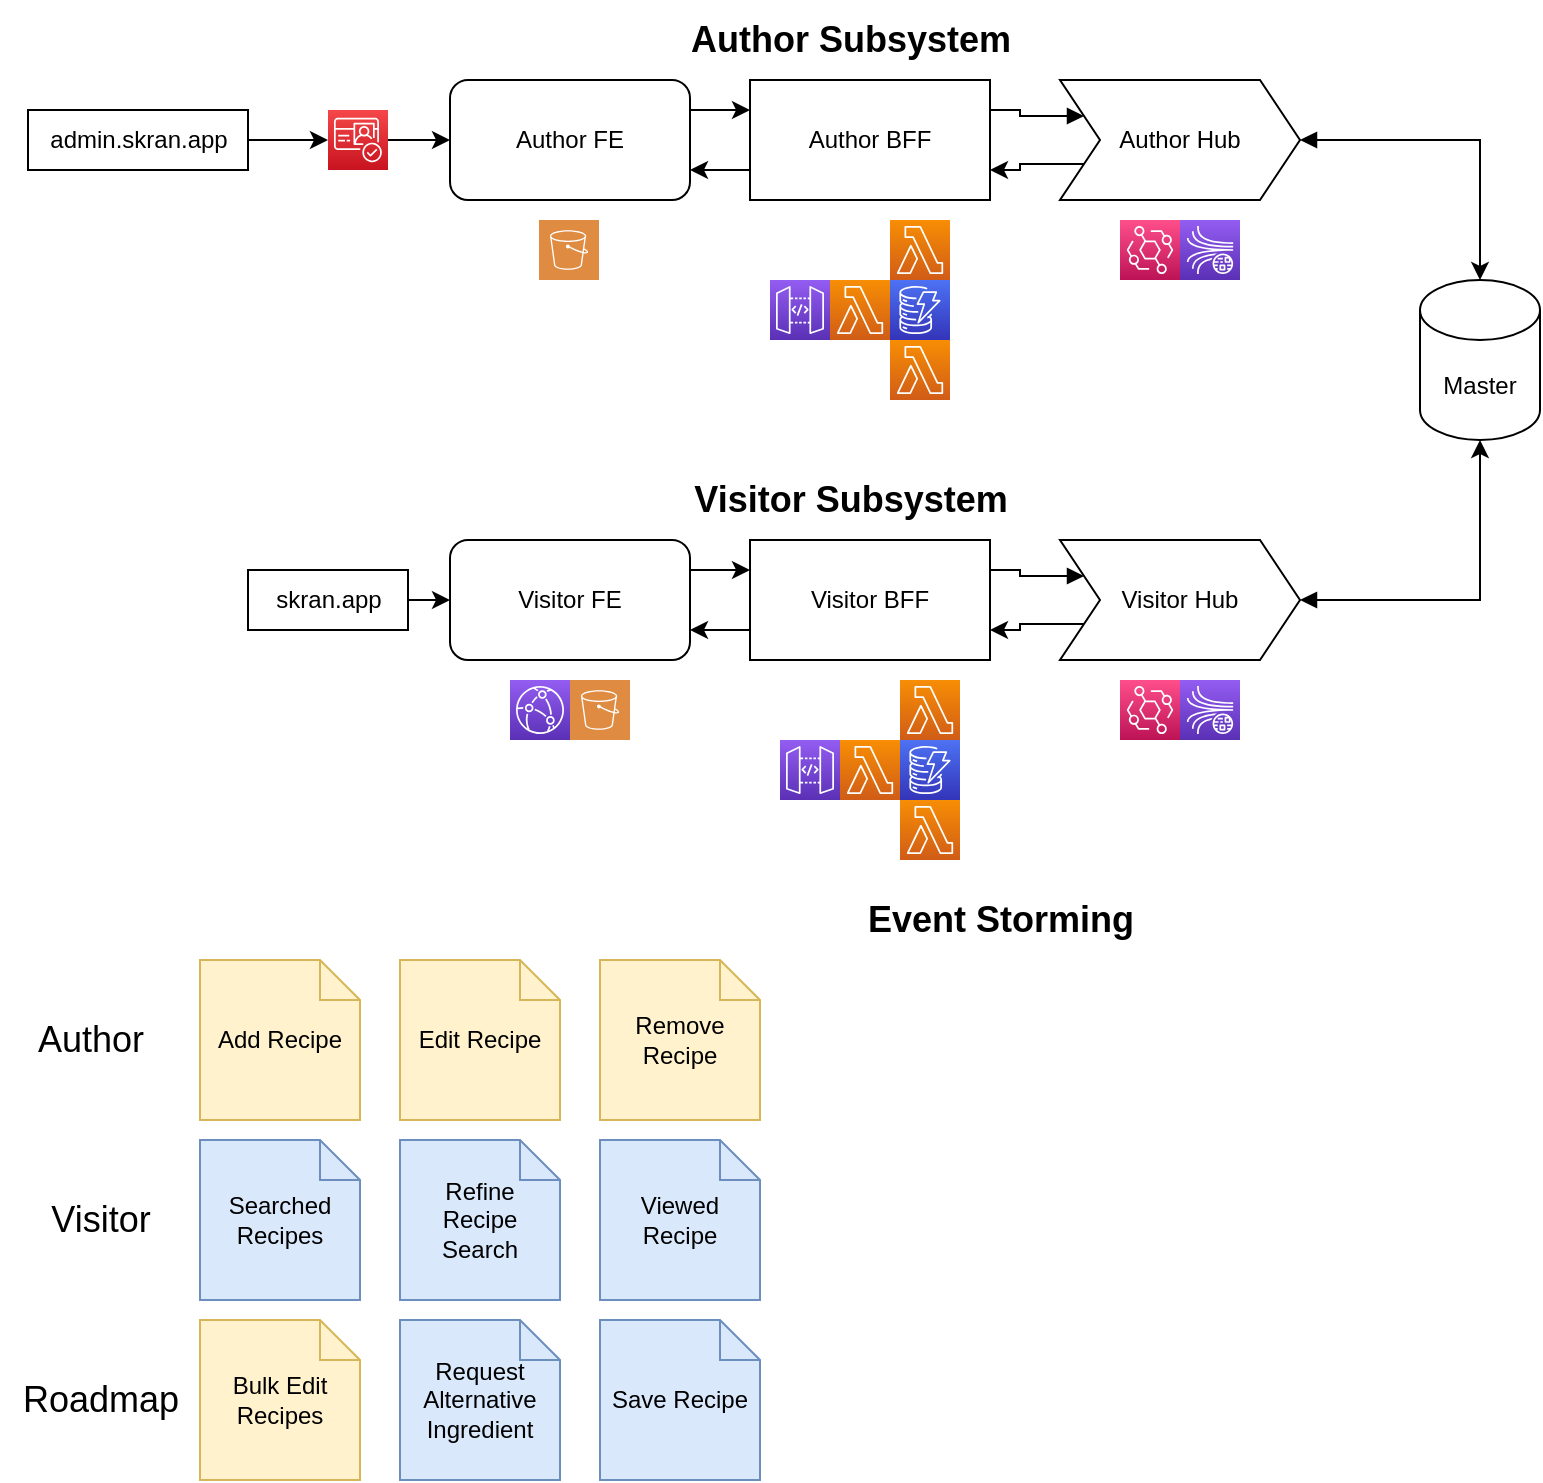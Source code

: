 <mxfile version="20.2.3" type="device"><diagram id="WI9T0HZ2pTsCkuznbFz-" name="Page-1"><mxGraphModel dx="1138" dy="686" grid="1" gridSize="10" guides="1" tooltips="1" connect="1" arrows="1" fold="1" page="1" pageScale="1" pageWidth="1169" pageHeight="827" math="0" shadow="0"><root><mxCell id="0"/><mxCell id="1" parent="0"/><mxCell id="ajqA9fpFXuILOyIYA28k-24" style="edgeStyle=orthogonalEdgeStyle;rounded=0;orthogonalLoop=1;jettySize=auto;html=1;exitX=1;exitY=0.25;exitDx=0;exitDy=0;entryX=0;entryY=0.25;entryDx=0;entryDy=0;" parent="1" source="ajqA9fpFXuILOyIYA28k-9" target="ajqA9fpFXuILOyIYA28k-11" edge="1"><mxGeometry relative="1" as="geometry"/></mxCell><mxCell id="ajqA9fpFXuILOyIYA28k-9" value="Author FE" style="rounded=1;whiteSpace=wrap;html=1;" parent="1" vertex="1"><mxGeometry x="260" y="50" width="120" height="60" as="geometry"/></mxCell><mxCell id="ajqA9fpFXuILOyIYA28k-25" style="edgeStyle=orthogonalEdgeStyle;rounded=0;orthogonalLoop=1;jettySize=auto;html=1;exitX=0;exitY=0.75;exitDx=0;exitDy=0;entryX=1;entryY=0.75;entryDx=0;entryDy=0;" parent="1" source="ajqA9fpFXuILOyIYA28k-11" target="ajqA9fpFXuILOyIYA28k-9" edge="1"><mxGeometry relative="1" as="geometry"/></mxCell><mxCell id="ajqA9fpFXuILOyIYA28k-11" value="Author BFF" style="rounded=0;whiteSpace=wrap;html=1;" parent="1" vertex="1"><mxGeometry x="410" y="50" width="120" height="60" as="geometry"/></mxCell><mxCell id="ajqA9fpFXuILOyIYA28k-26" style="edgeStyle=orthogonalEdgeStyle;rounded=0;orthogonalLoop=1;jettySize=auto;html=1;exitX=1;exitY=0.25;exitDx=0;exitDy=0;entryX=0;entryY=0.25;entryDx=0;entryDy=0;" parent="1" source="ajqA9fpFXuILOyIYA28k-14" target="ajqA9fpFXuILOyIYA28k-16" edge="1"><mxGeometry relative="1" as="geometry"/></mxCell><mxCell id="ajqA9fpFXuILOyIYA28k-14" value="Visitor FE" style="rounded=1;whiteSpace=wrap;html=1;" parent="1" vertex="1"><mxGeometry x="260" y="280" width="120" height="60" as="geometry"/></mxCell><mxCell id="ajqA9fpFXuILOyIYA28k-27" style="edgeStyle=orthogonalEdgeStyle;rounded=0;orthogonalLoop=1;jettySize=auto;html=1;exitX=0;exitY=0.75;exitDx=0;exitDy=0;entryX=1;entryY=0.75;entryDx=0;entryDy=0;" parent="1" source="ajqA9fpFXuILOyIYA28k-16" target="ajqA9fpFXuILOyIYA28k-14" edge="1"><mxGeometry relative="1" as="geometry"/></mxCell><mxCell id="ajqA9fpFXuILOyIYA28k-16" value="Visitor&amp;nbsp;BFF" style="rounded=0;whiteSpace=wrap;html=1;" parent="1" vertex="1"><mxGeometry x="410" y="280" width="120" height="60" as="geometry"/></mxCell><mxCell id="ajqA9fpFXuILOyIYA28k-32" style="edgeStyle=orthogonalEdgeStyle;rounded=0;orthogonalLoop=1;jettySize=auto;html=1;entryX=0.5;entryY=0;entryDx=0;entryDy=0;entryPerimeter=0;startArrow=block;startFill=1;" parent="1" source="ajqA9fpFXuILOyIYA28k-18" target="ajqA9fpFXuILOyIYA28k-30" edge="1"><mxGeometry relative="1" as="geometry"/></mxCell><mxCell id="ajqA9fpFXuILOyIYA28k-35" style="edgeStyle=orthogonalEdgeStyle;rounded=0;orthogonalLoop=1;jettySize=auto;html=1;exitX=0;exitY=0.25;exitDx=0;exitDy=0;entryX=1;entryY=0.25;entryDx=0;entryDy=0;startArrow=block;startFill=1;endArrow=none;endFill=0;" parent="1" source="ajqA9fpFXuILOyIYA28k-18" target="ajqA9fpFXuILOyIYA28k-11" edge="1"><mxGeometry relative="1" as="geometry"/></mxCell><mxCell id="ajqA9fpFXuILOyIYA28k-36" style="edgeStyle=orthogonalEdgeStyle;rounded=0;orthogonalLoop=1;jettySize=auto;html=1;exitX=0;exitY=0.75;exitDx=0;exitDy=0;entryX=1;entryY=0.75;entryDx=0;entryDy=0;startArrow=none;startFill=0;endArrow=classic;endFill=1;" parent="1" source="ajqA9fpFXuILOyIYA28k-18" target="ajqA9fpFXuILOyIYA28k-11" edge="1"><mxGeometry relative="1" as="geometry"/></mxCell><mxCell id="ajqA9fpFXuILOyIYA28k-18" value="Author Hub" style="shape=step;perimeter=stepPerimeter;whiteSpace=wrap;html=1;fixedSize=1;rounded=0;shadow=0;glass=0;sketch=0;" parent="1" vertex="1"><mxGeometry x="565" y="50" width="120" height="60" as="geometry"/></mxCell><mxCell id="ajqA9fpFXuILOyIYA28k-31" style="edgeStyle=orthogonalEdgeStyle;rounded=0;orthogonalLoop=1;jettySize=auto;html=1;exitX=1;exitY=0.5;exitDx=0;exitDy=0;entryX=0.5;entryY=1;entryDx=0;entryDy=0;entryPerimeter=0;startArrow=block;startFill=1;" parent="1" source="ajqA9fpFXuILOyIYA28k-20" target="ajqA9fpFXuILOyIYA28k-30" edge="1"><mxGeometry relative="1" as="geometry"/></mxCell><mxCell id="ajqA9fpFXuILOyIYA28k-33" style="edgeStyle=orthogonalEdgeStyle;rounded=0;orthogonalLoop=1;jettySize=auto;html=1;exitX=0;exitY=0.25;exitDx=0;exitDy=0;entryX=1;entryY=0.25;entryDx=0;entryDy=0;startArrow=block;startFill=1;endArrow=none;endFill=0;" parent="1" source="ajqA9fpFXuILOyIYA28k-20" target="ajqA9fpFXuILOyIYA28k-16" edge="1"><mxGeometry relative="1" as="geometry"/></mxCell><mxCell id="ajqA9fpFXuILOyIYA28k-34" style="edgeStyle=orthogonalEdgeStyle;rounded=0;orthogonalLoop=1;jettySize=auto;html=1;exitX=0;exitY=0.75;exitDx=0;exitDy=0;entryX=1;entryY=0.75;entryDx=0;entryDy=0;startArrow=none;startFill=0;" parent="1" source="ajqA9fpFXuILOyIYA28k-20" target="ajqA9fpFXuILOyIYA28k-16" edge="1"><mxGeometry relative="1" as="geometry"/></mxCell><mxCell id="ajqA9fpFXuILOyIYA28k-20" value="Visitor Hub" style="shape=step;perimeter=stepPerimeter;whiteSpace=wrap;html=1;fixedSize=1;rounded=0;shadow=0;glass=0;sketch=0;" parent="1" vertex="1"><mxGeometry x="565" y="280" width="120" height="60" as="geometry"/></mxCell><mxCell id="ajqA9fpFXuILOyIYA28k-30" value="Master" style="shape=cylinder3;whiteSpace=wrap;html=1;boundedLbl=1;backgroundOutline=1;size=15;rounded=0;shadow=0;glass=0;sketch=0;" parent="1" vertex="1"><mxGeometry x="745" y="150" width="60" height="80" as="geometry"/></mxCell><mxCell id="ajqA9fpFXuILOyIYA28k-38" style="edgeStyle=orthogonalEdgeStyle;rounded=0;orthogonalLoop=1;jettySize=auto;html=1;startArrow=none;startFill=0;endArrow=classic;endFill=1;" parent="1" source="ajqA9fpFXuILOyIYA28k-37" target="ajqA9fpFXuILOyIYA28k-9" edge="1"><mxGeometry relative="1" as="geometry"/></mxCell><mxCell id="ajqA9fpFXuILOyIYA28k-37" value="" style="sketch=0;points=[[0,0,0],[0.25,0,0],[0.5,0,0],[0.75,0,0],[1,0,0],[0,1,0],[0.25,1,0],[0.5,1,0],[0.75,1,0],[1,1,0],[0,0.25,0],[0,0.5,0],[0,0.75,0],[1,0.25,0],[1,0.5,0],[1,0.75,0]];outlineConnect=0;fontColor=#232F3E;gradientColor=#F54749;gradientDirection=north;fillColor=#C7131F;strokeColor=#ffffff;dashed=0;verticalLabelPosition=bottom;verticalAlign=top;align=center;html=1;fontSize=12;fontStyle=0;aspect=fixed;shape=mxgraph.aws4.resourceIcon;resIcon=mxgraph.aws4.cognito;rounded=0;shadow=0;glass=0;" parent="1" vertex="1"><mxGeometry x="199" y="65" width="30" height="30" as="geometry"/></mxCell><mxCell id="ajqA9fpFXuILOyIYA28k-39" value="&lt;b style=&quot;font-size: 18px;&quot;&gt;Author Subsystem&lt;/b&gt;" style="text;html=1;align=center;verticalAlign=middle;resizable=0;points=[];autosize=1;strokeColor=none;fillColor=none;fontSize=18;" parent="1" vertex="1"><mxGeometry x="370" y="10" width="180" height="40" as="geometry"/></mxCell><mxCell id="ajqA9fpFXuILOyIYA28k-40" value="&lt;b style=&quot;font-size: 18px;&quot;&gt;Visitor Subsystem&lt;/b&gt;" style="text;html=1;align=center;verticalAlign=middle;resizable=0;points=[];autosize=1;strokeColor=none;fillColor=none;fontSize=18;" parent="1" vertex="1"><mxGeometry x="370" y="240" width="180" height="40" as="geometry"/></mxCell><mxCell id="ajqA9fpFXuILOyIYA28k-41" value="" style="sketch=0;pointerEvents=1;shadow=0;dashed=0;html=1;strokeColor=none;fillColor=#DF8C42;labelPosition=center;verticalLabelPosition=bottom;verticalAlign=top;align=center;outlineConnect=0;shape=mxgraph.veeam2.aws_s3;rounded=0;glass=0;" parent="1" vertex="1"><mxGeometry x="304.5" y="120" width="30" height="30" as="geometry"/></mxCell><mxCell id="ajqA9fpFXuILOyIYA28k-43" value="" style="sketch=0;pointerEvents=1;shadow=0;dashed=0;html=1;strokeColor=none;fillColor=#DF8C42;labelPosition=center;verticalLabelPosition=bottom;verticalAlign=top;align=center;outlineConnect=0;shape=mxgraph.veeam2.aws_s3;rounded=0;glass=0;" parent="1" vertex="1"><mxGeometry x="320" y="350" width="30" height="30" as="geometry"/></mxCell><mxCell id="ajqA9fpFXuILOyIYA28k-53" value="" style="sketch=0;points=[[0,0,0],[0.25,0,0],[0.5,0,0],[0.75,0,0],[1,0,0],[0,1,0],[0.25,1,0],[0.5,1,0],[0.75,1,0],[1,1,0],[0,0.25,0],[0,0.5,0],[0,0.75,0],[1,0.25,0],[1,0.5,0],[1,0.75,0]];outlineConnect=0;fontColor=#232F3E;gradientColor=#945DF2;gradientDirection=north;fillColor=#5A30B5;strokeColor=#ffffff;dashed=0;verticalLabelPosition=bottom;verticalAlign=top;align=center;html=1;fontSize=12;fontStyle=0;aspect=fixed;shape=mxgraph.aws4.resourceIcon;resIcon=mxgraph.aws4.cloudfront;rounded=0;shadow=0;glass=0;" parent="1" vertex="1"><mxGeometry x="290" y="350" width="30" height="30" as="geometry"/></mxCell><mxCell id="ajqA9fpFXuILOyIYA28k-59" value="" style="sketch=0;points=[[0,0,0],[0.25,0,0],[0.5,0,0],[0.75,0,0],[1,0,0],[0,1,0],[0.25,1,0],[0.5,1,0],[0.75,1,0],[1,1,0],[0,0.25,0],[0,0.5,0],[0,0.75,0],[1,0.25,0],[1,0.5,0],[1,0.75,0]];outlineConnect=0;fontColor=#232F3E;gradientColor=#F78E04;gradientDirection=north;fillColor=#D05C17;strokeColor=#ffffff;dashed=0;verticalLabelPosition=bottom;verticalAlign=top;align=center;html=1;fontSize=12;fontStyle=0;aspect=fixed;shape=mxgraph.aws4.resourceIcon;resIcon=mxgraph.aws4.lambda;rounded=0;shadow=0;glass=0;" parent="1" vertex="1"><mxGeometry x="455" y="380" width="30" height="30" as="geometry"/></mxCell><mxCell id="ajqA9fpFXuILOyIYA28k-62" value="" style="sketch=0;points=[[0,0,0],[0.25,0,0],[0.5,0,0],[0.75,0,0],[1,0,0],[0,1,0],[0.25,1,0],[0.5,1,0],[0.75,1,0],[1,1,0],[0,0.25,0],[0,0.5,0],[0,0.75,0],[1,0.25,0],[1,0.5,0],[1,0.75,0]];outlineConnect=0;fontColor=#232F3E;gradientColor=#4D72F3;gradientDirection=north;fillColor=#3334B9;strokeColor=#ffffff;dashed=0;verticalLabelPosition=bottom;verticalAlign=top;align=center;html=1;fontSize=12;fontStyle=0;aspect=fixed;shape=mxgraph.aws4.resourceIcon;resIcon=mxgraph.aws4.dynamodb;rounded=0;shadow=0;glass=0;" parent="1" vertex="1"><mxGeometry x="485" y="380" width="30" height="30" as="geometry"/></mxCell><mxCell id="ajqA9fpFXuILOyIYA28k-63" value="" style="sketch=0;points=[[0,0,0],[0.25,0,0],[0.5,0,0],[0.75,0,0],[1,0,0],[0,1,0],[0.25,1,0],[0.5,1,0],[0.75,1,0],[1,1,0],[0,0.25,0],[0,0.5,0],[0,0.75,0],[1,0.25,0],[1,0.5,0],[1,0.75,0]];outlineConnect=0;fontColor=#232F3E;gradientColor=#945DF2;gradientDirection=north;fillColor=#5A30B5;strokeColor=#ffffff;dashed=0;verticalLabelPosition=bottom;verticalAlign=top;align=center;html=1;fontSize=12;fontStyle=0;aspect=fixed;shape=mxgraph.aws4.resourceIcon;resIcon=mxgraph.aws4.api_gateway;rounded=0;shadow=0;glass=0;" parent="1" vertex="1"><mxGeometry x="425" y="380" width="30" height="30" as="geometry"/></mxCell><mxCell id="ajqA9fpFXuILOyIYA28k-64" value="" style="sketch=0;points=[[0,0,0],[0.25,0,0],[0.5,0,0],[0.75,0,0],[1,0,0],[0,1,0],[0.25,1,0],[0.5,1,0],[0.75,1,0],[1,1,0],[0,0.25,0],[0,0.5,0],[0,0.75,0],[1,0.25,0],[1,0.5,0],[1,0.75,0]];outlineConnect=0;fontColor=#232F3E;gradientColor=#FF4F8B;gradientDirection=north;fillColor=#BC1356;strokeColor=#ffffff;dashed=0;verticalLabelPosition=bottom;verticalAlign=top;align=center;html=1;fontSize=12;fontStyle=0;aspect=fixed;shape=mxgraph.aws4.resourceIcon;resIcon=mxgraph.aws4.eventbridge;rounded=0;shadow=0;glass=0;" parent="1" vertex="1"><mxGeometry x="595" y="350" width="30" height="30" as="geometry"/></mxCell><mxCell id="ajqA9fpFXuILOyIYA28k-65" value="" style="sketch=0;points=[[0,0,0],[0.25,0,0],[0.5,0,0],[0.75,0,0],[1,0,0],[0,1,0],[0.25,1,0],[0.5,1,0],[0.75,1,0],[1,1,0],[0,0.25,0],[0,0.5,0],[0,0.75,0],[1,0.25,0],[1,0.5,0],[1,0.75,0]];outlineConnect=0;fontColor=#232F3E;gradientColor=#945DF2;gradientDirection=north;fillColor=#5A30B5;strokeColor=#ffffff;dashed=0;verticalLabelPosition=bottom;verticalAlign=top;align=center;html=1;fontSize=12;fontStyle=0;aspect=fixed;shape=mxgraph.aws4.resourceIcon;resIcon=mxgraph.aws4.kinesis_data_streams;rounded=0;shadow=0;glass=0;" parent="1" vertex="1"><mxGeometry x="625" y="350" width="30" height="30" as="geometry"/></mxCell><mxCell id="ajqA9fpFXuILOyIYA28k-66" value="" style="sketch=0;points=[[0,0,0],[0.25,0,0],[0.5,0,0],[0.75,0,0],[1,0,0],[0,1,0],[0.25,1,0],[0.5,1,0],[0.75,1,0],[1,1,0],[0,0.25,0],[0,0.5,0],[0,0.75,0],[1,0.25,0],[1,0.5,0],[1,0.75,0]];outlineConnect=0;fontColor=#232F3E;gradientColor=#945DF2;gradientDirection=north;fillColor=#5A30B5;strokeColor=#ffffff;dashed=0;verticalLabelPosition=bottom;verticalAlign=top;align=center;html=1;fontSize=12;fontStyle=0;aspect=fixed;shape=mxgraph.aws4.resourceIcon;resIcon=mxgraph.aws4.kinesis_data_streams;rounded=0;shadow=0;glass=0;" parent="1" vertex="1"><mxGeometry x="625" y="120" width="30" height="30" as="geometry"/></mxCell><mxCell id="ajqA9fpFXuILOyIYA28k-67" value="" style="sketch=0;points=[[0,0,0],[0.25,0,0],[0.5,0,0],[0.75,0,0],[1,0,0],[0,1,0],[0.25,1,0],[0.5,1,0],[0.75,1,0],[1,1,0],[0,0.25,0],[0,0.5,0],[0,0.75,0],[1,0.25,0],[1,0.5,0],[1,0.75,0]];outlineConnect=0;fontColor=#232F3E;gradientColor=#FF4F8B;gradientDirection=north;fillColor=#BC1356;strokeColor=#ffffff;dashed=0;verticalLabelPosition=bottom;verticalAlign=top;align=center;html=1;fontSize=12;fontStyle=0;aspect=fixed;shape=mxgraph.aws4.resourceIcon;resIcon=mxgraph.aws4.eventbridge;rounded=0;shadow=0;glass=0;" parent="1" vertex="1"><mxGeometry x="595" y="120" width="30" height="30" as="geometry"/></mxCell><mxCell id="ajqA9fpFXuILOyIYA28k-82" value="" style="edgeStyle=orthogonalEdgeStyle;rounded=0;orthogonalLoop=1;jettySize=auto;html=1;startArrow=none;startFill=0;endArrow=classic;endFill=1;" parent="1" source="ajqA9fpFXuILOyIYA28k-68" target="ajqA9fpFXuILOyIYA28k-37" edge="1"><mxGeometry relative="1" as="geometry"/></mxCell><mxCell id="ajqA9fpFXuILOyIYA28k-68" value="admin.skran.app" style="text;html=1;align=center;verticalAlign=middle;resizable=0;points=[];autosize=1;strokeColor=default;fillColor=none;" parent="1" vertex="1"><mxGeometry x="49" y="65" width="110" height="30" as="geometry"/></mxCell><mxCell id="ajqA9fpFXuILOyIYA28k-83" value="" style="edgeStyle=orthogonalEdgeStyle;rounded=0;orthogonalLoop=1;jettySize=auto;html=1;startArrow=none;startFill=0;endArrow=classic;endFill=1;" parent="1" source="ajqA9fpFXuILOyIYA28k-69" target="ajqA9fpFXuILOyIYA28k-14" edge="1"><mxGeometry relative="1" as="geometry"/></mxCell><mxCell id="ajqA9fpFXuILOyIYA28k-69" value="skran.app" style="text;html=1;align=center;verticalAlign=middle;resizable=0;points=[];autosize=1;strokeColor=default;fillColor=none;rounded=0;" parent="1" vertex="1"><mxGeometry x="159" y="295" width="80" height="30" as="geometry"/></mxCell><mxCell id="ajqA9fpFXuILOyIYA28k-75" value="" style="sketch=0;points=[[0,0,0],[0.25,0,0],[0.5,0,0],[0.75,0,0],[1,0,0],[0,1,0],[0.25,1,0],[0.5,1,0],[0.75,1,0],[1,1,0],[0,0.25,0],[0,0.5,0],[0,0.75,0],[1,0.25,0],[1,0.5,0],[1,0.75,0]];outlineConnect=0;fontColor=#232F3E;gradientColor=#F78E04;gradientDirection=north;fillColor=#D05C17;strokeColor=#ffffff;dashed=0;verticalLabelPosition=bottom;verticalAlign=top;align=center;html=1;fontSize=12;fontStyle=0;aspect=fixed;shape=mxgraph.aws4.resourceIcon;resIcon=mxgraph.aws4.lambda;rounded=0;shadow=0;glass=0;" parent="1" vertex="1"><mxGeometry x="485" y="410" width="30" height="30" as="geometry"/></mxCell><mxCell id="ajqA9fpFXuILOyIYA28k-76" value="" style="sketch=0;points=[[0,0,0],[0.25,0,0],[0.5,0,0],[0.75,0,0],[1,0,0],[0,1,0],[0.25,1,0],[0.5,1,0],[0.75,1,0],[1,1,0],[0,0.25,0],[0,0.5,0],[0,0.75,0],[1,0.25,0],[1,0.5,0],[1,0.75,0]];outlineConnect=0;fontColor=#232F3E;gradientColor=#F78E04;gradientDirection=north;fillColor=#D05C17;strokeColor=#ffffff;dashed=0;verticalLabelPosition=bottom;verticalAlign=top;align=center;html=1;fontSize=12;fontStyle=0;aspect=fixed;shape=mxgraph.aws4.resourceIcon;resIcon=mxgraph.aws4.lambda;rounded=0;shadow=0;glass=0;" parent="1" vertex="1"><mxGeometry x="485" y="350" width="30" height="30" as="geometry"/></mxCell><mxCell id="ajqA9fpFXuILOyIYA28k-77" value="" style="sketch=0;points=[[0,0,0],[0.25,0,0],[0.5,0,0],[0.75,0,0],[1,0,0],[0,1,0],[0.25,1,0],[0.5,1,0],[0.75,1,0],[1,1,0],[0,0.25,0],[0,0.5,0],[0,0.75,0],[1,0.25,0],[1,0.5,0],[1,0.75,0]];outlineConnect=0;fontColor=#232F3E;gradientColor=#F78E04;gradientDirection=north;fillColor=#D05C17;strokeColor=#ffffff;dashed=0;verticalLabelPosition=bottom;verticalAlign=top;align=center;html=1;fontSize=12;fontStyle=0;aspect=fixed;shape=mxgraph.aws4.resourceIcon;resIcon=mxgraph.aws4.lambda;rounded=0;shadow=0;glass=0;" parent="1" vertex="1"><mxGeometry x="450" y="150" width="30" height="30" as="geometry"/></mxCell><mxCell id="ajqA9fpFXuILOyIYA28k-78" value="" style="sketch=0;points=[[0,0,0],[0.25,0,0],[0.5,0,0],[0.75,0,0],[1,0,0],[0,1,0],[0.25,1,0],[0.5,1,0],[0.75,1,0],[1,1,0],[0,0.25,0],[0,0.5,0],[0,0.75,0],[1,0.25,0],[1,0.5,0],[1,0.75,0]];outlineConnect=0;fontColor=#232F3E;gradientColor=#4D72F3;gradientDirection=north;fillColor=#3334B9;strokeColor=#ffffff;dashed=0;verticalLabelPosition=bottom;verticalAlign=top;align=center;html=1;fontSize=12;fontStyle=0;aspect=fixed;shape=mxgraph.aws4.resourceIcon;resIcon=mxgraph.aws4.dynamodb;rounded=0;shadow=0;glass=0;" parent="1" vertex="1"><mxGeometry x="480" y="150" width="30" height="30" as="geometry"/></mxCell><mxCell id="ajqA9fpFXuILOyIYA28k-79" value="" style="sketch=0;points=[[0,0,0],[0.25,0,0],[0.5,0,0],[0.75,0,0],[1,0,0],[0,1,0],[0.25,1,0],[0.5,1,0],[0.75,1,0],[1,1,0],[0,0.25,0],[0,0.5,0],[0,0.75,0],[1,0.25,0],[1,0.5,0],[1,0.75,0]];outlineConnect=0;fontColor=#232F3E;gradientColor=#945DF2;gradientDirection=north;fillColor=#5A30B5;strokeColor=#ffffff;dashed=0;verticalLabelPosition=bottom;verticalAlign=top;align=center;html=1;fontSize=12;fontStyle=0;aspect=fixed;shape=mxgraph.aws4.resourceIcon;resIcon=mxgraph.aws4.api_gateway;rounded=0;shadow=0;glass=0;" parent="1" vertex="1"><mxGeometry x="420" y="150" width="30" height="30" as="geometry"/></mxCell><mxCell id="ajqA9fpFXuILOyIYA28k-80" value="" style="sketch=0;points=[[0,0,0],[0.25,0,0],[0.5,0,0],[0.75,0,0],[1,0,0],[0,1,0],[0.25,1,0],[0.5,1,0],[0.75,1,0],[1,1,0],[0,0.25,0],[0,0.5,0],[0,0.75,0],[1,0.25,0],[1,0.5,0],[1,0.75,0]];outlineConnect=0;fontColor=#232F3E;gradientColor=#F78E04;gradientDirection=north;fillColor=#D05C17;strokeColor=#ffffff;dashed=0;verticalLabelPosition=bottom;verticalAlign=top;align=center;html=1;fontSize=12;fontStyle=0;aspect=fixed;shape=mxgraph.aws4.resourceIcon;resIcon=mxgraph.aws4.lambda;rounded=0;shadow=0;glass=0;" parent="1" vertex="1"><mxGeometry x="480" y="180" width="30" height="30" as="geometry"/></mxCell><mxCell id="ajqA9fpFXuILOyIYA28k-81" value="" style="sketch=0;points=[[0,0,0],[0.25,0,0],[0.5,0,0],[0.75,0,0],[1,0,0],[0,1,0],[0.25,1,0],[0.5,1,0],[0.75,1,0],[1,1,0],[0,0.25,0],[0,0.5,0],[0,0.75,0],[1,0.25,0],[1,0.5,0],[1,0.75,0]];outlineConnect=0;fontColor=#232F3E;gradientColor=#F78E04;gradientDirection=north;fillColor=#D05C17;strokeColor=#ffffff;dashed=0;verticalLabelPosition=bottom;verticalAlign=top;align=center;html=1;fontSize=12;fontStyle=0;aspect=fixed;shape=mxgraph.aws4.resourceIcon;resIcon=mxgraph.aws4.lambda;rounded=0;shadow=0;glass=0;" parent="1" vertex="1"><mxGeometry x="480" y="120" width="30" height="30" as="geometry"/></mxCell><mxCell id="ajqA9fpFXuILOyIYA28k-84" value="Event Storming" style="text;html=1;align=center;verticalAlign=middle;resizable=0;points=[];autosize=1;strokeColor=none;fillColor=none;fontStyle=1;fontSize=18;" parent="1" vertex="1"><mxGeometry x="455" y="450" width="160" height="40" as="geometry"/></mxCell><mxCell id="818UaOOv_Hvi6n-jqj-5-8" value="Add Recipe" style="shape=note;size=20;whiteSpace=wrap;html=1;fillColor=#fff2cc;strokeColor=#d6b656;" vertex="1" parent="1"><mxGeometry x="135" y="490" width="80" height="80" as="geometry"/></mxCell><mxCell id="818UaOOv_Hvi6n-jqj-5-9" value="Edit Recipe" style="shape=note;size=20;whiteSpace=wrap;html=1;fillColor=#fff2cc;strokeColor=#d6b656;" vertex="1" parent="1"><mxGeometry x="235" y="490" width="80" height="80" as="geometry"/></mxCell><mxCell id="818UaOOv_Hvi6n-jqj-5-10" value="Remove Recipe" style="shape=note;size=20;whiteSpace=wrap;html=1;fillColor=#fff2cc;strokeColor=#d6b656;" vertex="1" parent="1"><mxGeometry x="335" y="490" width="80" height="80" as="geometry"/></mxCell><mxCell id="818UaOOv_Hvi6n-jqj-5-13" value="Author" style="text;html=1;align=center;verticalAlign=middle;resizable=0;points=[];autosize=1;strokeColor=none;fillColor=none;fontSize=18;" vertex="1" parent="1"><mxGeometry x="40" y="510" width="80" height="40" as="geometry"/></mxCell><mxCell id="818UaOOv_Hvi6n-jqj-5-1" value="Searched Recipes" style="shape=note;size=20;whiteSpace=wrap;html=1;fillColor=#dae8fc;strokeColor=#6c8ebf;" vertex="1" parent="1"><mxGeometry x="135" y="580" width="80" height="80" as="geometry"/></mxCell><mxCell id="818UaOOv_Hvi6n-jqj-5-2" value="Refine&lt;br&gt;Recipe Search" style="shape=note;size=20;whiteSpace=wrap;html=1;fillColor=#dae8fc;strokeColor=#6c8ebf;" vertex="1" parent="1"><mxGeometry x="235" y="580" width="80" height="80" as="geometry"/></mxCell><mxCell id="818UaOOv_Hvi6n-jqj-5-3" value="Viewed Recipe" style="shape=note;size=20;whiteSpace=wrap;html=1;fillColor=#dae8fc;strokeColor=#6c8ebf;" vertex="1" parent="1"><mxGeometry x="335" y="580" width="80" height="80" as="geometry"/></mxCell><mxCell id="818UaOOv_Hvi6n-jqj-5-11" value="Visitor" style="text;html=1;align=center;verticalAlign=middle;resizable=0;points=[];autosize=1;strokeColor=none;fillColor=none;fontSize=18;" vertex="1" parent="1"><mxGeometry x="50" y="600" width="70" height="40" as="geometry"/></mxCell><mxCell id="818UaOOv_Hvi6n-jqj-5-19" value="Bulk Edit Recipes" style="shape=note;size=20;whiteSpace=wrap;html=1;fillColor=#fff2cc;strokeColor=#d6b656;" vertex="1" parent="1"><mxGeometry x="135" y="670" width="80" height="80" as="geometry"/></mxCell><mxCell id="818UaOOv_Hvi6n-jqj-5-23" value="Request Alternative Ingredient" style="shape=note;size=20;whiteSpace=wrap;html=1;fillColor=#dae8fc;strokeColor=#6c8ebf;" vertex="1" parent="1"><mxGeometry x="235" y="670" width="80" height="80" as="geometry"/></mxCell><mxCell id="818UaOOv_Hvi6n-jqj-5-24" value="Roadmap" style="text;html=1;align=center;verticalAlign=middle;resizable=0;points=[];autosize=1;strokeColor=none;fillColor=none;fontSize=18;" vertex="1" parent="1"><mxGeometry x="35" y="690" width="100" height="40" as="geometry"/></mxCell><mxCell id="818UaOOv_Hvi6n-jqj-5-4" value="Save&amp;nbsp;Recipe" style="shape=note;size=20;whiteSpace=wrap;html=1;fillColor=#dae8fc;strokeColor=#6c8ebf;" vertex="1" parent="1"><mxGeometry x="335" y="670" width="80" height="80" as="geometry"/></mxCell></root></mxGraphModel></diagram></mxfile>